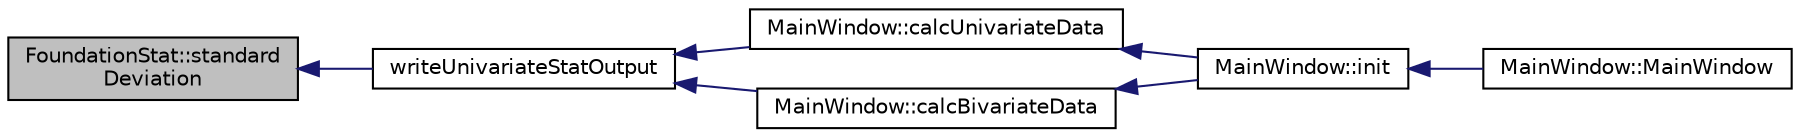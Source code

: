 digraph "FoundationStat::standardDeviation"
{
  bgcolor="transparent";
  edge [fontname="Helvetica",fontsize="10",labelfontname="Helvetica",labelfontsize="10"];
  node [fontname="Helvetica",fontsize="10",shape=record];
  rankdir="LR";
  Node33 [label="FoundationStat::standard\lDeviation",height=0.2,width=0.4,color="black", fillcolor="grey75", style="filled", fontcolor="black"];
  Node33 -> Node34 [dir="back",color="midnightblue",fontsize="10",style="solid",fontname="Helvetica"];
  Node34 [label="writeUnivariateStatOutput",height=0.2,width=0.4,color="black",URL="$mainwindow_8cpp.html#ad6ea94d56fce24b4902a9125c6f1077d"];
  Node34 -> Node35 [dir="back",color="midnightblue",fontsize="10",style="solid",fontname="Helvetica"];
  Node35 [label="MainWindow::calcUnivariateData",height=0.2,width=0.4,color="black",URL="$class_main_window.html#a755585c287dfb4d5d249617aa078b735",tooltip="기초통계량-일변량을 계산하고 결과를 업데이트합니다. "];
  Node35 -> Node36 [dir="back",color="midnightblue",fontsize="10",style="solid",fontname="Helvetica"];
  Node36 [label="MainWindow::init",height=0.2,width=0.4,color="black",URL="$class_main_window.html#a671e7e5b0a3a7a3fb1cf44c5c8377952",tooltip="사전에 ui컴포넌트의 이벤트와 기초통계량 테이블뷰를 설정합니다. "];
  Node36 -> Node37 [dir="back",color="midnightblue",fontsize="10",style="solid",fontname="Helvetica"];
  Node37 [label="MainWindow::MainWindow",height=0.2,width=0.4,color="black",URL="$class_main_window.html#a8b244be8b7b7db1b08de2a2acb9409db"];
  Node34 -> Node38 [dir="back",color="midnightblue",fontsize="10",style="solid",fontname="Helvetica"];
  Node38 [label="MainWindow::calcBivariateData",height=0.2,width=0.4,color="black",URL="$class_main_window.html#a3a7cfb0accf715e5f845ec4117c12222",tooltip="기초통계량-이변량을 계산하고 결과를 업데이트합니다. "];
  Node38 -> Node36 [dir="back",color="midnightblue",fontsize="10",style="solid",fontname="Helvetica"];
}
